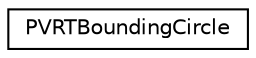 digraph "Graphical Class Hierarchy"
{
  edge [fontname="Helvetica",fontsize="10",labelfontname="Helvetica",labelfontsize="10"];
  node [fontname="Helvetica",fontsize="10",shape=record];
  rankdir="LR";
  Node1 [label="PVRTBoundingCircle",height=0.2,width=0.4,color="black", fillcolor="white", style="filled",URL="$struct_p_v_r_t_bounding_circle.html"];
}
